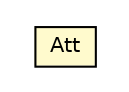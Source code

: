 #!/usr/local/bin/dot
#
# Class diagram 
# Generated by UMLGraph version R5_6-24-gf6e263 (http://www.umlgraph.org/)
#

digraph G {
	edge [fontname="Helvetica",fontsize=10,labelfontname="Helvetica",labelfontsize=10];
	node [fontname="Helvetica",fontsize=10,shape=plaintext];
	nodesep=0.25;
	ranksep=0.5;
	// org.universAAL.lddi.zigbee.commissioning.Activator.Device.Att
	c1868153 [label=<<table title="org.universAAL.lddi.zigbee.commissioning.Activator.Device.Att" border="0" cellborder="1" cellspacing="0" cellpadding="2" port="p" bgcolor="lemonChiffon" href="./Activator.Device.Att.html">
		<tr><td><table border="0" cellspacing="0" cellpadding="1">
<tr><td align="center" balign="center"> Att </td></tr>
		</table></td></tr>
		</table>>, URL="./Activator.Device.Att.html", fontname="Helvetica", fontcolor="black", fontsize=10.0];
}

